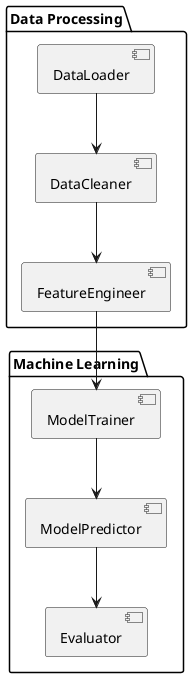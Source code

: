 @startuml
package "Data Processing" {
  [DataLoader]
  [DataCleaner]
  [FeatureEngineer]
}

package "Machine Learning" {
  [ModelTrainer]
  [ModelPredictor]
  [Evaluator]
}

[DataLoader] --> [DataCleaner]
[DataCleaner] --> [FeatureEngineer]
[FeatureEngineer] --> [ModelTrainer]
[ModelTrainer] --> [ModelPredictor]
[ModelPredictor] --> [Evaluator]
@enduml
